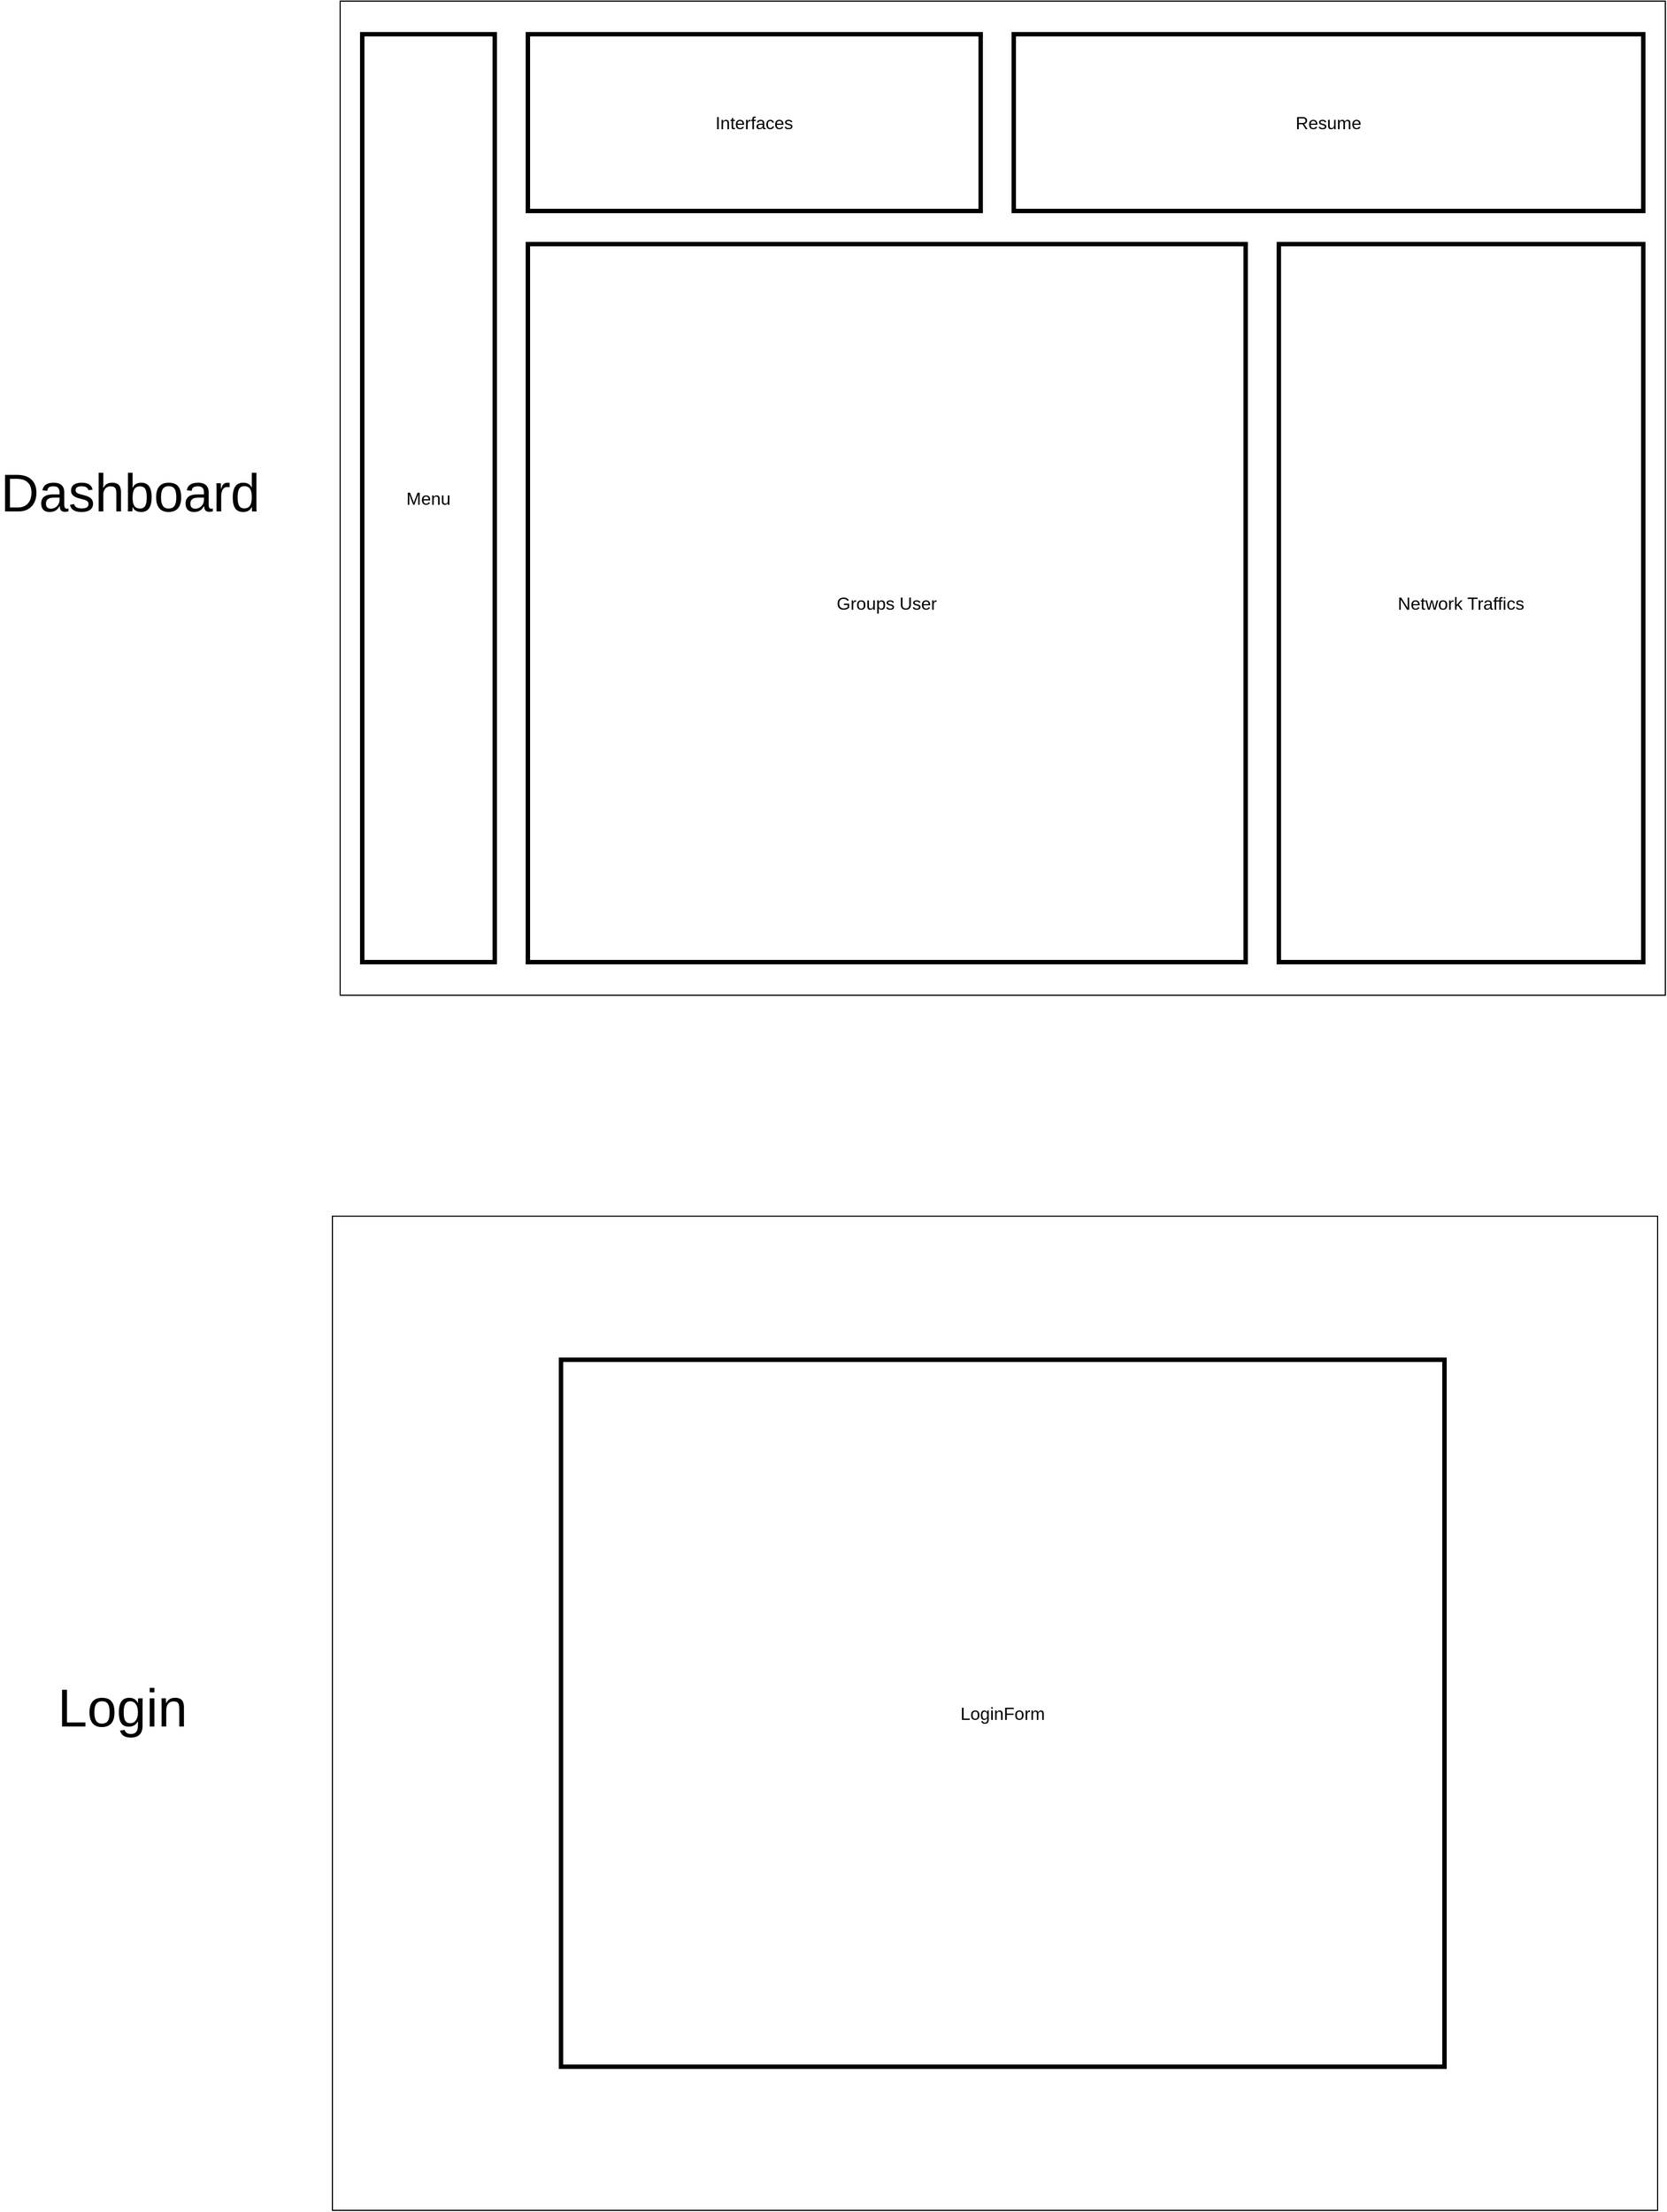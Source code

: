 <mxfile version="24.7.17">
  <diagram name="design per pages" id="NP-bvgKCD1iRng7ugvCI">
    <mxGraphModel dx="5239" dy="2095" grid="1" gridSize="10" guides="1" tooltips="1" connect="1" arrows="1" fold="1" page="1" pageScale="1" pageWidth="827" pageHeight="1169" math="0" shadow="0">
      <root>
        <mxCell id="0" />
        <mxCell id="1" parent="0" />
        <mxCell id="EUwMQFjHViPAQiLTIeCK-2" value="" style="rounded=0;whiteSpace=wrap;html=1;" parent="1" vertex="1">
          <mxGeometry x="-600" y="100" width="1200" height="900" as="geometry" />
        </mxCell>
        <mxCell id="EUwMQFjHViPAQiLTIeCK-4" value="&lt;font style=&quot;font-size: 16px;&quot;&gt;Menu&lt;/font&gt;" style="rounded=0;whiteSpace=wrap;html=1;strokeWidth=4;" parent="1" vertex="1">
          <mxGeometry x="-580" y="130" width="120" height="840" as="geometry" />
        </mxCell>
        <mxCell id="EUwMQFjHViPAQiLTIeCK-5" value="&lt;font style=&quot;font-size: 16px;&quot;&gt;Interfaces&lt;/font&gt;" style="rounded=0;whiteSpace=wrap;html=1;strokeWidth=4;" parent="1" vertex="1">
          <mxGeometry x="-430" y="130" width="410" height="160" as="geometry" />
        </mxCell>
        <mxCell id="EUwMQFjHViPAQiLTIeCK-6" value="&lt;font style=&quot;font-size: 16px;&quot;&gt;Resume&lt;/font&gt;" style="rounded=0;whiteSpace=wrap;html=1;strokeWidth=4;" parent="1" vertex="1">
          <mxGeometry x="10" y="130" width="570" height="160" as="geometry" />
        </mxCell>
        <mxCell id="EUwMQFjHViPAQiLTIeCK-7" value="&lt;font style=&quot;font-size: 16px;&quot;&gt;Groups User&lt;/font&gt;" style="rounded=0;whiteSpace=wrap;html=1;strokeWidth=4;" parent="1" vertex="1">
          <mxGeometry x="-430" y="320" width="650" height="650" as="geometry" />
        </mxCell>
        <mxCell id="EUwMQFjHViPAQiLTIeCK-8" value="&lt;font style=&quot;font-size: 16px;&quot;&gt;Network Traffics&lt;/font&gt;" style="rounded=0;whiteSpace=wrap;html=1;strokeWidth=4;" parent="1" vertex="1">
          <mxGeometry x="250" y="320" width="330" height="650" as="geometry" />
        </mxCell>
        <mxCell id="-eb3wKGkxbGwRb3HKTfy-2" value="&lt;font style=&quot;font-size: 48px;&quot;&gt;Dashboard&lt;/font&gt;" style="text;html=1;align=center;verticalAlign=middle;whiteSpace=wrap;rounded=0;" parent="1" vertex="1">
          <mxGeometry x="-820" y="530" width="60" height="30" as="geometry" />
        </mxCell>
        <mxCell id="-eb3wKGkxbGwRb3HKTfy-3" value="" style="rounded=0;whiteSpace=wrap;html=1;" parent="1" vertex="1">
          <mxGeometry x="-607" y="1200" width="1200" height="900" as="geometry" />
        </mxCell>
        <mxCell id="-eb3wKGkxbGwRb3HKTfy-5" value="&lt;span style=&quot;font-size: 16px;&quot;&gt;LoginForm&lt;/span&gt;" style="rounded=0;whiteSpace=wrap;html=1;strokeWidth=4;" parent="1" vertex="1">
          <mxGeometry x="-400" y="1330" width="800" height="640" as="geometry" />
        </mxCell>
        <mxCell id="-eb3wKGkxbGwRb3HKTfy-9" value="&lt;font style=&quot;font-size: 48px;&quot;&gt;Login&lt;/font&gt;" style="text;html=1;align=center;verticalAlign=middle;whiteSpace=wrap;rounded=0;" parent="1" vertex="1">
          <mxGeometry x="-827" y="1630" width="60" height="30" as="geometry" />
        </mxCell>
      </root>
    </mxGraphModel>
  </diagram>
</mxfile>
